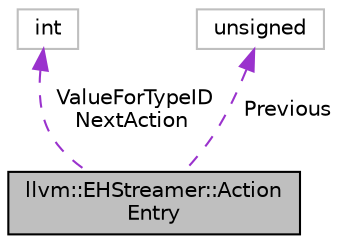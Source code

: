 digraph "llvm::EHStreamer::ActionEntry"
{
 // LATEX_PDF_SIZE
  bgcolor="transparent";
  edge [fontname="Helvetica",fontsize="10",labelfontname="Helvetica",labelfontsize="10"];
  node [fontname="Helvetica",fontsize="10",shape=record];
  Node1 [label="llvm::EHStreamer::Action\lEntry",height=0.2,width=0.4,color="black", fillcolor="grey75", style="filled", fontcolor="black",tooltip="Structure describing an entry in the actions table."];
  Node2 -> Node1 [dir="back",color="darkorchid3",fontsize="10",style="dashed",label=" ValueForTypeID\nNextAction" ,fontname="Helvetica"];
  Node2 [label="int",height=0.2,width=0.4,color="grey75",tooltip=" "];
  Node3 -> Node1 [dir="back",color="darkorchid3",fontsize="10",style="dashed",label=" Previous" ,fontname="Helvetica"];
  Node3 [label="unsigned",height=0.2,width=0.4,color="grey75",tooltip=" "];
}
